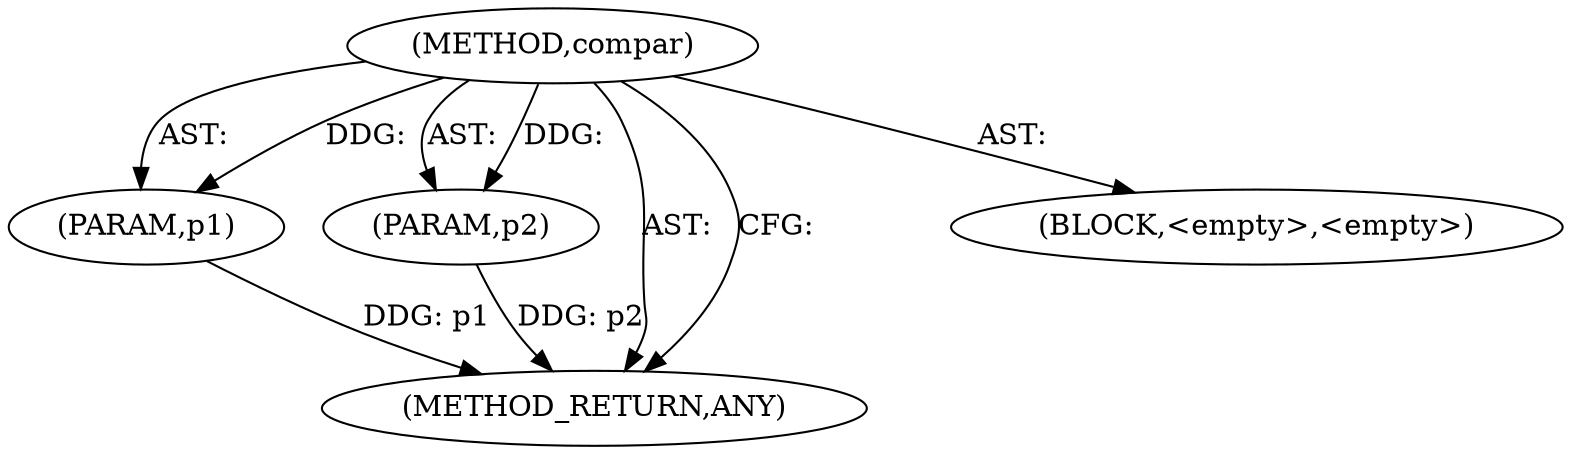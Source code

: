 digraph "compar" {  
"100335" [label = <(METHOD,compar)> ]
"100336" [label = <(PARAM,p1)> ]
"100337" [label = <(PARAM,p2)> ]
"100338" [label = <(METHOD_RETURN,ANY)> ]
"100339" [label = <(BLOCK,&lt;empty&gt;,&lt;empty&gt;)> ]
  "100335" -> "100338"  [ label = "AST: "] 
  "100335" -> "100336"  [ label = "AST: "] 
  "100335" -> "100339"  [ label = "AST: "] 
  "100335" -> "100337"  [ label = "AST: "] 
  "100335" -> "100338"  [ label = "CFG: "] 
  "100336" -> "100338"  [ label = "DDG: p1"] 
  "100337" -> "100338"  [ label = "DDG: p2"] 
  "100335" -> "100336"  [ label = "DDG: "] 
  "100335" -> "100337"  [ label = "DDG: "] 
}
